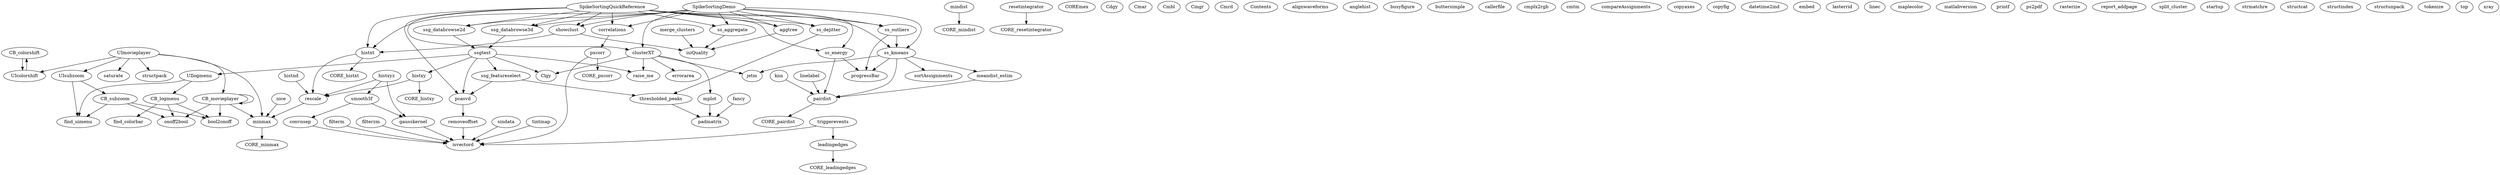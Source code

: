 /* Created by mdot for Matlab */
digraph m2html {
  CB_colorshift -> UIcolorshift;
  CB_logmenu -> bool2onoff;
  CB_logmenu -> find_colorbar;
  CB_logmenu -> onoff2bool;
  CB_movieplayer -> CB_movieplayer;
  CB_movieplayer -> bool2onoff;
  CB_movieplayer -> minmax;
  CB_movieplayer -> onoff2bool;
  CB_subzoom -> bool2onoff;
  CB_subzoom -> find_uimenu;
  CB_subzoom -> onoff2bool;
  SpikeSortingDemo -> aggtree;
  SpikeSortingDemo -> clusterXT;
  SpikeSortingDemo -> correlations;
  SpikeSortingDemo -> histxt;
  SpikeSortingDemo -> showclust;
  SpikeSortingDemo -> ss_aggregate;
  SpikeSortingDemo -> ss_dejitter;
  SpikeSortingDemo -> ss_energy;
  SpikeSortingDemo -> ss_kmeans;
  SpikeSortingDemo -> ss_outliers;
  SpikeSortingDemo -> ssg_databrowse2d;
  SpikeSortingDemo -> ssg_databrowse3d;
  SpikeSortingQuickReference -> aggtree;
  SpikeSortingQuickReference -> clusterXT;
  SpikeSortingQuickReference -> correlations;
  SpikeSortingQuickReference -> histxt;
  SpikeSortingQuickReference -> pcasvd;
  SpikeSortingQuickReference -> showclust;
  SpikeSortingQuickReference -> ss_aggregate;
  SpikeSortingQuickReference -> ss_dejitter;
  SpikeSortingQuickReference -> ss_energy;
  SpikeSortingQuickReference -> ss_kmeans;
  SpikeSortingQuickReference -> ss_outliers;
  SpikeSortingQuickReference -> ssg_databrowse2d;
  SpikeSortingQuickReference -> ssg_databrowse3d;
  UIcolorshift -> CB_colorshift;
  UIlogmenu -> CB_logmenu;
  UIlogmenu -> find_uimenu;
  UImovieplayer -> CB_movieplayer;
  UImovieplayer -> UIcolorshift;
  UImovieplayer -> UIsubzoom;
  UImovieplayer -> minmax;
  UImovieplayer -> saturate;
  UImovieplayer -> structpack;
  UIsubzoom -> CB_subzoom;
  UIsubzoom -> find_uimenu;
  aggtree -> isiQuality;
  clusterXT -> Clgy;
  clusterXT -> errorarea;
  clusterXT -> jetm;
  clusterXT -> mplot;
  clusterXT -> raise_me;
  convnsep -> isvectord;
  correlations -> pxcorr;
  fancy -> padmatrix;
  filterm -> isvectord;
  filterzm -> isvectord;
  gausskernel -> isvectord;
  histnd -> rescale;
  histxt -> CORE_histxt;
  histxt -> rescale;
  histxy -> CORE_histxy;
  histxy -> rescale;
  histxyz -> gausskernel;
  histxyz -> rescale;
  histxyz -> smooth3f;
  knn -> pairdist;
  leadingedges -> CORE_leadingedges;
  linelabel -> pairdist;
  meandist_estim -> pairdist;
  merge_clusters -> isiQuality;
  mindist -> CORE_mindist;
  minmax -> CORE_minmax;
  mplot -> padmatrix;
  nice -> minmax;
  pairdist -> CORE_pairdist;
  pcasvd -> removeoffset;
  pxcorr -> CORE_pxcorr;
  pxcorr -> isvectord;
  removeoffset -> isvectord;
  rescale -> minmax;
  resetintegrator -> CORE_resetintegrator;
  showclust -> histxt;
  showclust -> isiQuality;
  sindata -> isvectord;
  smooth3f -> convnsep;
  smooth3f -> gausskernel;
  ss_aggregate -> isiQuality;
  ss_dejitter -> thresholded_peaks;
  ss_energy -> pairdist;
  ss_energy -> progressBar;
  ss_kmeans -> jetm;
  ss_kmeans -> meandist_estim;
  ss_kmeans -> pairdist;
  ss_kmeans -> progressBar;
  ss_kmeans -> sortAssignments;
  ss_outliers -> progressBar;
  ss_outliers -> ss_kmeans;
  ssg_databrowse2d -> ssgtest;
  ssg_databrowse3d -> ssgtest;
  ssg_featureselect -> pcasvd;
  ssg_featureselect -> thresholded_peaks;
  ssgtest -> Clgy;
  ssgtest -> UIlogmenu;
  ssgtest -> histxy;
  ssgtest -> pcasvd;
  ssgtest -> raise_me;
  ssgtest -> ssg_featureselect;
  thresholded_peaks -> padmatrix;
  tintmap -> isvectord;
  triggerevents -> isvectord;
  triggerevents -> leadingedges;

  CB_colorshift [URL="CB_colorshift.html"];
  CB_logmenu [URL="CB_logmenu.html"];
  CB_movieplayer [URL="CB_movieplayer.html"];
  CB_subzoom [URL="CB_subzoom.html"];
  CORE_histxt [URL="CORE_histxt.html"];
  CORE_histxy [URL="CORE_histxy.html"];
  CORE_leadingedges [URL="CORE_leadingedges.html"];
  CORE_mindist [URL="CORE_mindist.html"];
  CORE_minmax [URL="CORE_minmax.html"];
  CORE_pairdist [URL="CORE_pairdist.html"];
  CORE_pxcorr [URL="CORE_pxcorr.html"];
  CORE_resetintegrator [URL="CORE_resetintegrator.html"];
  COREmex [URL="COREmex.html"];
  Cdgy [URL="Cdgy.html"];
  Clgy [URL="Clgy.html"];
  Cmar [URL="Cmar.html"];
  Cmbl [URL="Cmbl.html"];
  Cmgr [URL="Cmgr.html"];
  Cmrd [URL="Cmrd.html"];
  Contents [URL="Contents.html"];
  SpikeSortingDemo [URL="SpikeSortingDemo.html"];
  SpikeSortingQuickReference [URL="SpikeSortingQuickReference.html"];
  UIcolorshift [URL="UIcolorshift.html"];
  UIlogmenu [URL="UIlogmenu.html"];
  UImovieplayer [URL="UImovieplayer.html"];
  UIsubzoom [URL="UIsubzoom.html"];
  aggtree [URL="aggtree.html"];
  alignwaveforms [URL="alignwaveforms.html"];
  anglehist [URL="anglehist.html"];
  bool2onoff [URL="bool2onoff.html"];
  busyfigure [URL="busyfigure.html"];
  buttersimple [URL="buttersimple.html"];
  callerfile [URL="callerfile.html"];
  clusterXT [URL="clusterXT.html"];
  cmplx2rgb [URL="cmplx2rgb.html"];
  cmtm [URL="cmtm.html"];
  compareAssignments [URL="compareAssignments.html"];
  convnsep [URL="convnsep.html"];
  copyaxes [URL="copyaxes.html"];
  copyfig [URL="copyfig.html"];
  correlations [URL="correlations.html"];
  datetime2ind [URL="datetime2ind.html"];
  embed [URL="embed.html"];
  errorarea [URL="errorarea.html"];
  fancy [URL="fancy.html"];
  filterm [URL="filterm.html"];
  filterzm [URL="filterzm.html"];
  find_colorbar [URL="find_colorbar.html"];
  find_uimenu [URL="find_uimenu.html"];
  gausskernel [URL="gausskernel.html"];
  histnd [URL="histnd.html"];
  histxt [URL="histxt.html"];
  histxy [URL="histxy.html"];
  histxyz [URL="histxyz.html"];
  isiQuality [URL="isiQuality.html"];
  isvectord [URL="isvectord.html"];
  jetm [URL="jetm.html"];
  knn [URL="knn.html"];
  lasterrid [URL="lasterrid.html"];
  leadingedges [URL="leadingedges.html"];
  linec [URL="linec.html"];
  linelabel [URL="linelabel.html"];
  maplecolor [URL="maplecolor.html"];
  matlabversion [URL="matlabversion.html"];
  meandist_estim [URL="meandist_estim.html"];
  merge_clusters [URL="merge_clusters.html"];
  mindist [URL="mindist.html"];
  minmax [URL="minmax.html"];
  mplot [URL="mplot.html"];
  nice [URL="nice.html"];
  onoff2bool [URL="onoff2bool.html"];
  padmatrix [URL="padmatrix.html"];
  pairdist [URL="pairdist.html"];
  pcasvd [URL="pcasvd.html"];
  printf [URL="printf.html"];
  progressBar [URL="progressBar.html"];
  ps2pdf [URL="ps2pdf.html"];
  pxcorr [URL="pxcorr.html"];
  raise_me [URL="raise_me.html"];
  rasterize [URL="rasterize.html"];
  removeoffset [URL="removeoffset.html"];
  report_addpage [URL="report_addpage.html"];
  rescale [URL="rescale.html"];
  resetintegrator [URL="resetintegrator.html"];
  saturate [URL="saturate.html"];
  showclust [URL="showclust.html"];
  sindata [URL="sindata.html"];
  smooth3f [URL="smooth3f.html"];
  sortAssignments [URL="sortAssignments.html"];
  split_cluster [URL="split_cluster.html"];
  ss_aggregate [URL="ss_aggregate.html"];
  ss_dejitter [URL="ss_dejitter.html"];
  ss_energy [URL="ss_energy.html"];
  ss_kmeans [URL="ss_kmeans.html"];
  ss_outliers [URL="ss_outliers.html"];
  ssg_databrowse2d [URL="ssg_databrowse2d.html"];
  ssg_databrowse3d [URL="ssg_databrowse3d.html"];
  ssg_featureselect [URL="ssg_featureselect.html"];
  ssgtest [URL="ssgtest.html"];
  startup [URL="startup.html"];
  strmatchre [URL="strmatchre.html"];
  structcat [URL="structcat.html"];
  structindex [URL="structindex.html"];
  structpack [URL="structpack.html"];
  structunpack [URL="structunpack.html"];
  thresholded_peaks [URL="thresholded_peaks.html"];
  tintmap [URL="tintmap.html"];
  tokenize [URL="tokenize.html"];
  top [URL="top.html"];
  triggerevents [URL="triggerevents.html"];
  xray [URL="xray.html"];
}